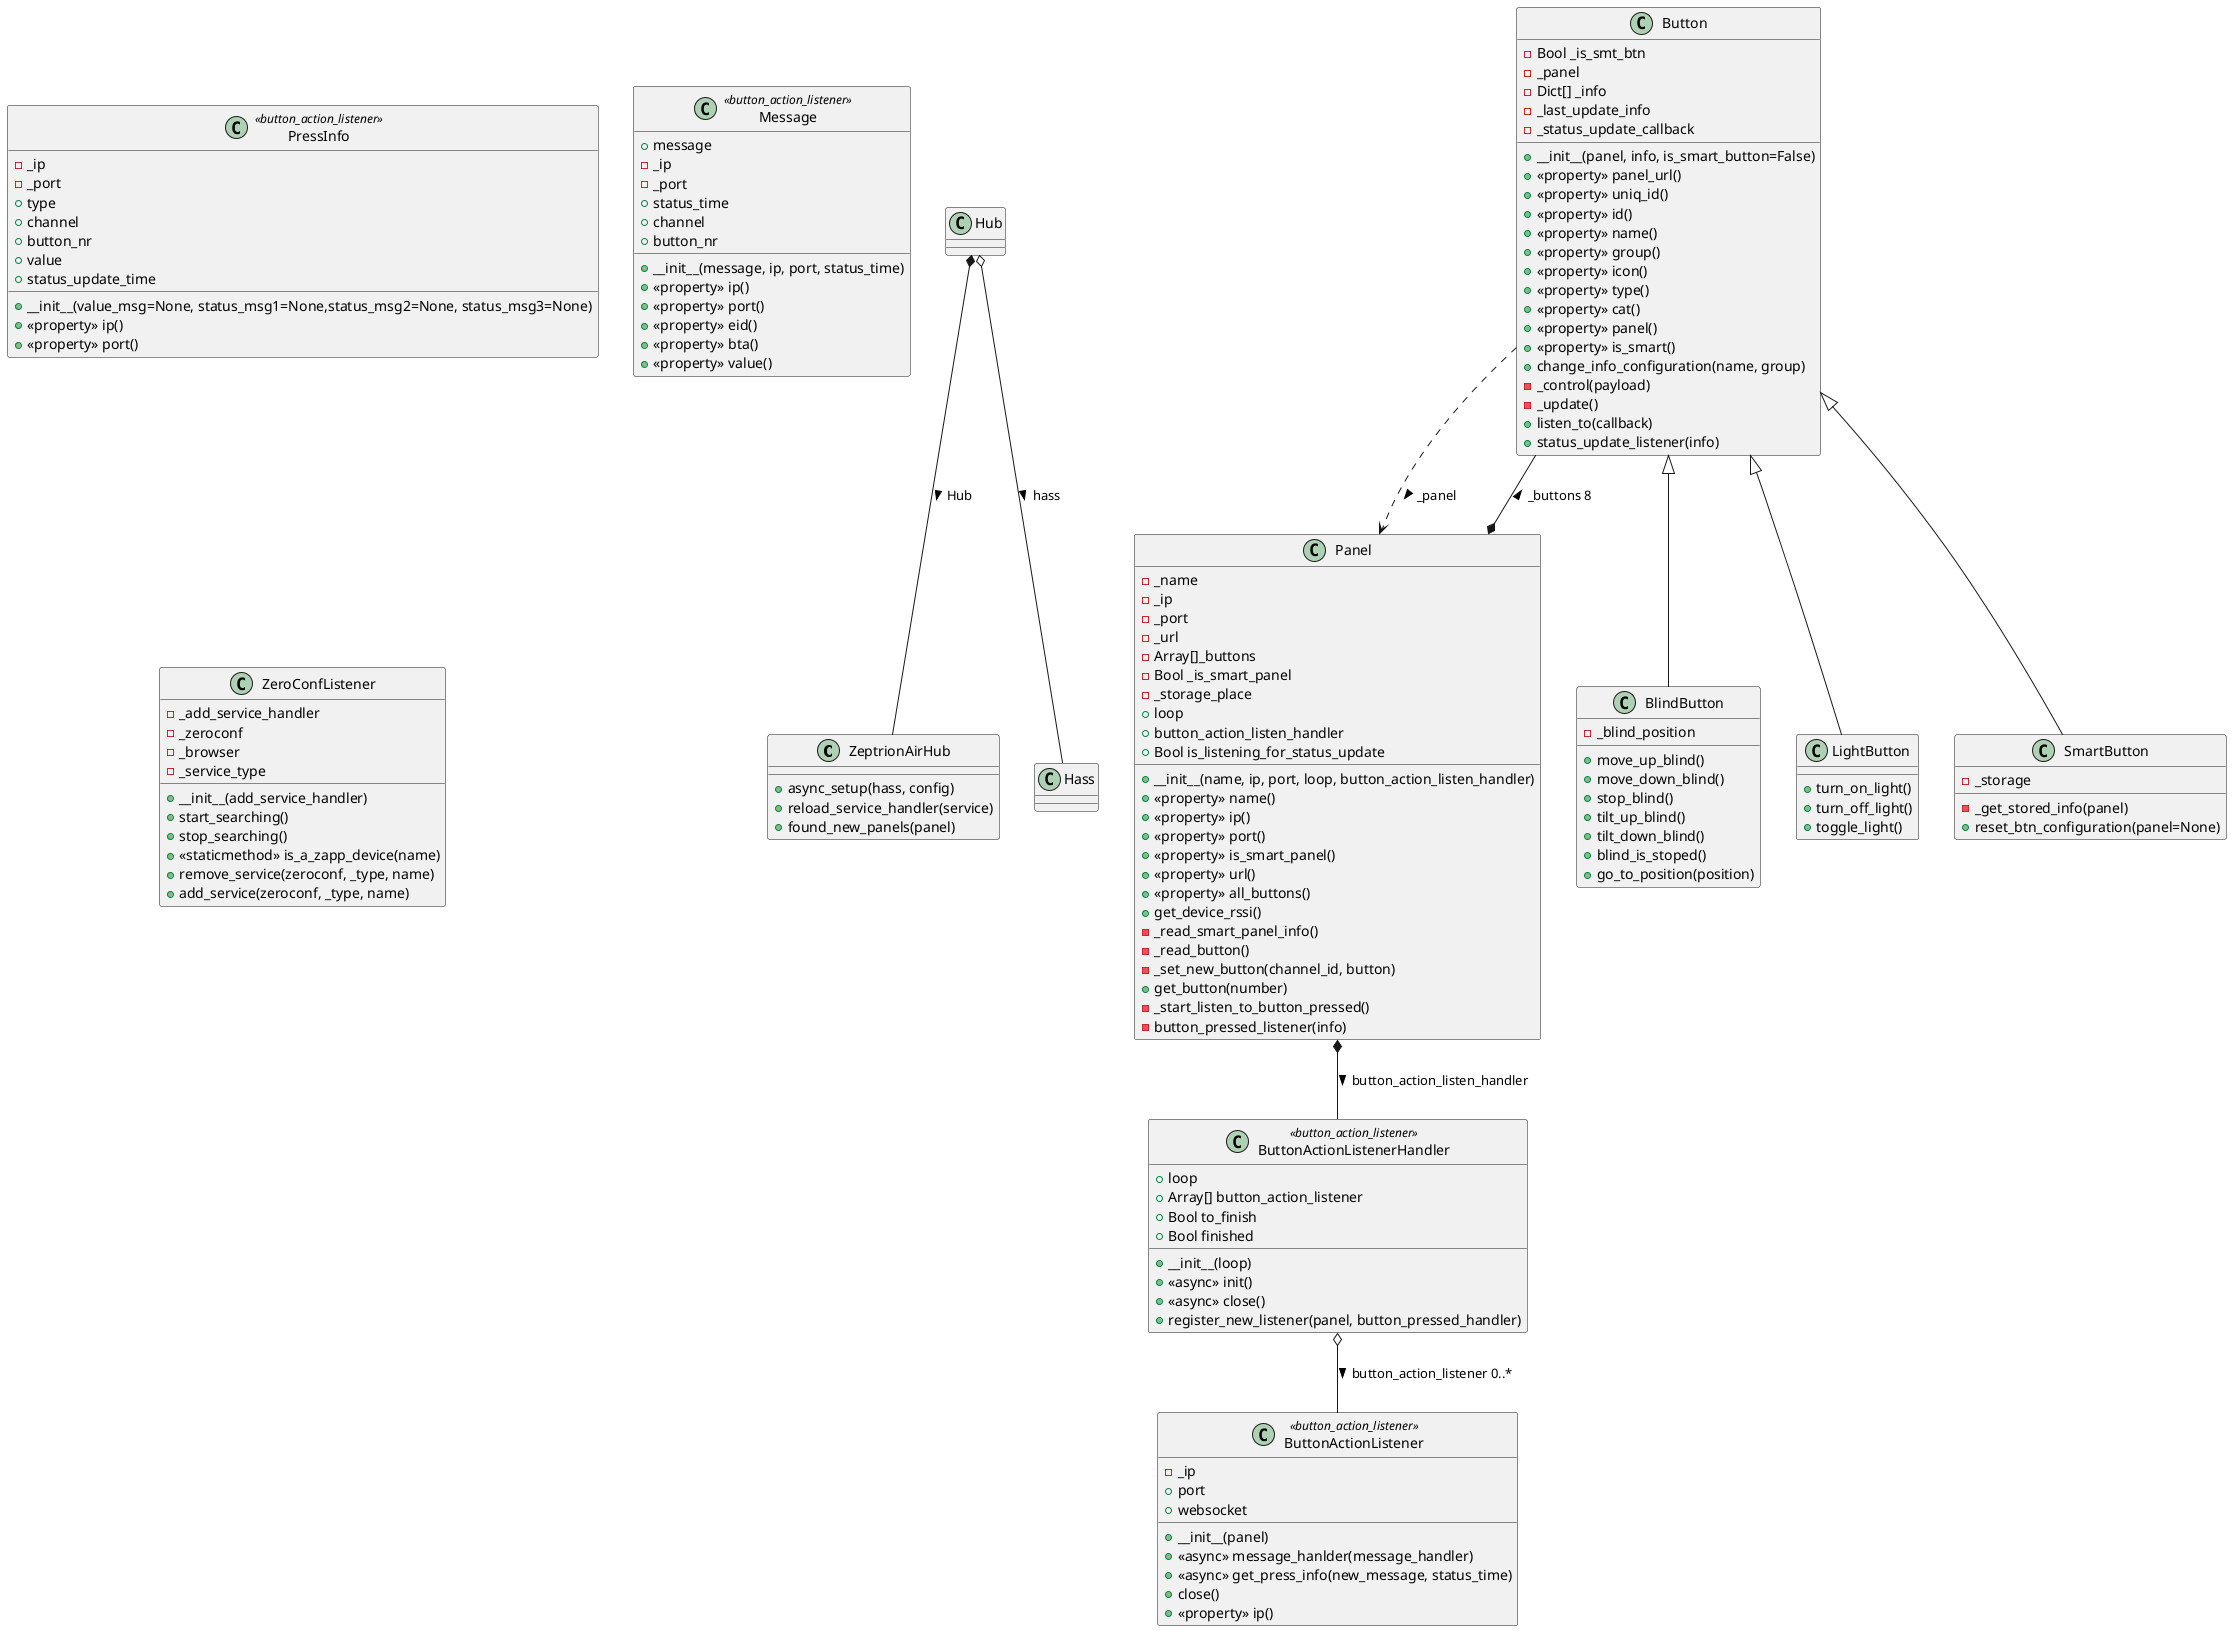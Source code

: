 @startuml zeptrion_air_api
class ZeptrionAirHub {
    +async_setup(hass, config)
    +reload_service_handler(service)
    +found_new_panels(panel)
}
Hub *-- ZeptrionAirHub : Hub >
Hub o-- Hass : hass >

class Button {
    -Bool _is_smt_btn
    -_panel
    -Dict[] _info
    -_last_update_info
    -_status_update_callback

    +__init__(panel, info, is_smart_button=False)
    +<<property>> panel_url()
    +<<property>> uniq_id()
    +<<property>> id()
    +<<property>> name()
    +<<property>> group()
    +<<property>> icon()
    +<<property>> type()
    +<<property>> cat()
    +<<property>> panel()
    +<<property>> is_smart()
    +change_info_configuration(name, group)
    -_control(payload)
    -_update()
    +listen_to(callback)
    +status_update_listener(info)
}
Button ..> Panel : _panel >

class BlindButton{
    -_blind_position
    +move_up_blind()
    +move_down_blind()
    +stop_blind()
    +tilt_up_blind()
    +tilt_down_blind()
    +blind_is_stoped()
    +go_to_position(position)
}
Button <|-- BlindButton

class LightButton{
    +turn_on_light()
    +turn_off_light()
    +toggle_light()
}
Button <|-- LightButton

class SmartButton{
    -_storage
    -_get_stored_info(panel)
    +reset_btn_configuration(panel=None)
}
Button <|-- SmartButton

class ButtonActionListenerHandler<<button_action_listener>>{
    +loop
    +Array[] button_action_listener
    +Bool to_finish
    +Bool finished
    +__init__(loop)
    +<<async>> init()
    +<<async>> close()
    +register_new_listener(panel, button_pressed_handler)
}
ButtonActionListenerHandler o-- ButtonActionListener : button_action_listener 0..* >

class ButtonActionListener<<button_action_listener>>{
    -_ip
    +port
    +websocket
    +__init__(panel)
    +<<async>> message_hanlder(message_handler)
    +<<async>> get_press_info(new_message, status_time)
    +close()
    +<<property>> ip()
}
class PressInfo<<button_action_listener>>{
    -_ip
    -_port
    +type
    +channel
    +button_nr
    +value
    +status_update_time
    +__init__(value_msg=None, status_msg1=None,status_msg2=None, status_msg3=None)
    +<<property>> ip()
    +<<property>> port()
}
class Message<<button_action_listener>>{
    +message
    -_ip
    -_port
    +status_time
    +channel
    +button_nr
    +__init__(message, ip, port, status_time)
    +<<property>> ip()
    +<<property>> port()
    +<<property>> eid()
    +<<property>> bta()
    +<<property>> value()
}

class Panel{
    -_name
    -_ip
    -_port
    -_url
    -Array[]_buttons
    -Bool _is_smart_panel
    -_storage_place
    +loop
    +button_action_listen_handler
    +Bool is_listening_for_status_update
    +__init__(name, ip, port, loop, button_action_listen_handler)
    +<<property>> name()
    +<<property>> ip()
    +<<property>> port()
    +<<property>> is_smart_panel()
    +<<property>> url()
    +<<property>> all_buttons()
    +get_device_rssi()
    -_read_smart_panel_info()
    -_read_button()
    -_set_new_button(channel_id, button)
    +get_button(number)
    -_start_listen_to_button_pressed()
    -button_pressed_listener(info)
}
Panel *-- Button : _buttons 8 >
Panel *-- ButtonActionListenerHandler : button_action_listen_handler >

class ZeroConfListener{
    -_add_service_handler
    -_zeroconf
    -_browser
    -_service_type
    +__init__(add_service_handler)
    +start_searching()
    +stop_searching()
    +<<staticmethod>> is_a_zapp_device(name)
    +remove_service(zeroconf, _type, name)
    +add_service(zeroconf, _type, name)
}
@enduml